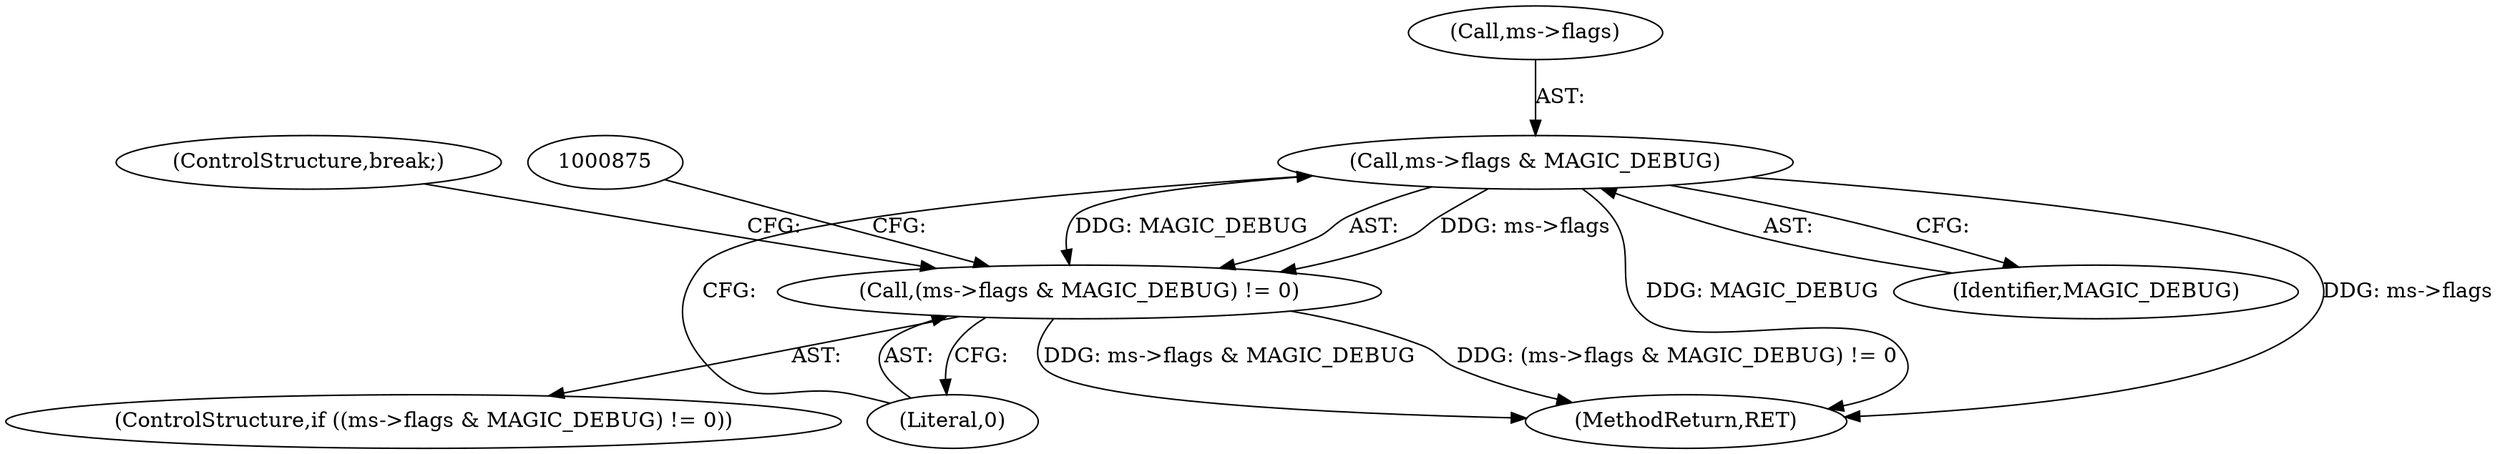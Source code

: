 digraph "0_file_4a284c89d6ef11aca34da65da7d673050a5ea320_1@pointer" {
"1000868" [label="(Call,ms->flags & MAGIC_DEBUG)"];
"1000867" [label="(Call,(ms->flags & MAGIC_DEBUG) != 0)"];
"1000867" [label="(Call,(ms->flags & MAGIC_DEBUG) != 0)"];
"1000873" [label="(Literal,0)"];
"1000917" [label="(ControlStructure,break;)"];
"1000994" [label="(MethodReturn,RET)"];
"1000872" [label="(Identifier,MAGIC_DEBUG)"];
"1000869" [label="(Call,ms->flags)"];
"1000866" [label="(ControlStructure,if ((ms->flags & MAGIC_DEBUG) != 0))"];
"1000868" [label="(Call,ms->flags & MAGIC_DEBUG)"];
"1000868" -> "1000867"  [label="AST: "];
"1000868" -> "1000872"  [label="CFG: "];
"1000869" -> "1000868"  [label="AST: "];
"1000872" -> "1000868"  [label="AST: "];
"1000873" -> "1000868"  [label="CFG: "];
"1000868" -> "1000994"  [label="DDG: MAGIC_DEBUG"];
"1000868" -> "1000994"  [label="DDG: ms->flags"];
"1000868" -> "1000867"  [label="DDG: ms->flags"];
"1000868" -> "1000867"  [label="DDG: MAGIC_DEBUG"];
"1000867" -> "1000866"  [label="AST: "];
"1000867" -> "1000873"  [label="CFG: "];
"1000873" -> "1000867"  [label="AST: "];
"1000875" -> "1000867"  [label="CFG: "];
"1000917" -> "1000867"  [label="CFG: "];
"1000867" -> "1000994"  [label="DDG: (ms->flags & MAGIC_DEBUG) != 0"];
"1000867" -> "1000994"  [label="DDG: ms->flags & MAGIC_DEBUG"];
}
